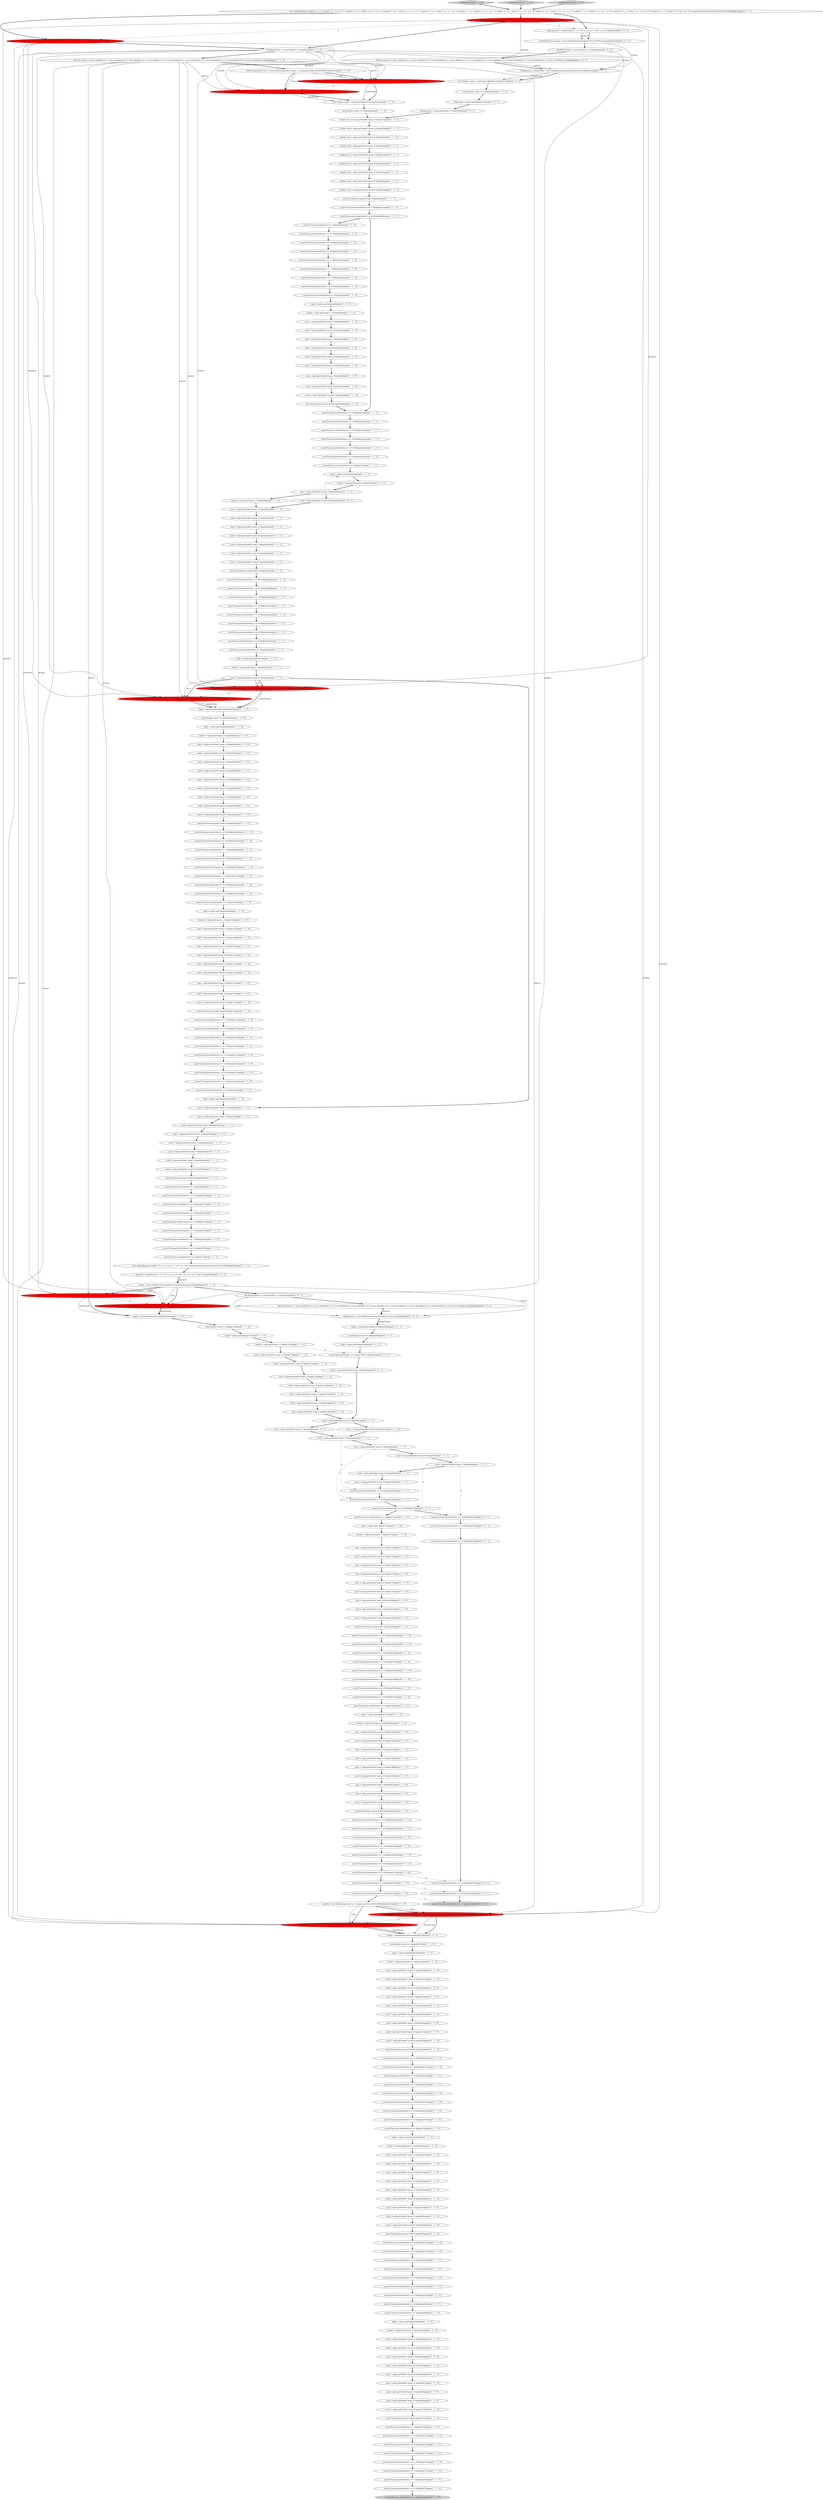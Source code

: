 digraph {
176 [style = filled, label = "assertTrue(maxi.doubleValue() == 14.0D)@@@31@@@['1', '1', '1']", fillcolor = white, shape = ellipse image = "AAA0AAABBB1BBB"];
299 [style = filled, label = "assertTrue(avgi.doubleValue() == 14.0D)@@@107@@@['0', '0', '1']", fillcolor = white, shape = ellipse image = "AAA0AAABBB3BBB"];
2 [style = filled, label = "new UpdateRequest().add(id,\"0\",\"a_s\",\"hello0\",\"a_i\",\"0\",\"a_f\",\"1\").add(id,\"2\",\"a_s\",\"hello0\",\"a_i\",\"2\",\"a_f\",\"2\").add(id,\"3\",\"a_s\",\"hello3\",\"a_i\",\"3\",\"a_f\",\"3\").add(id,\"4\",\"a_s\",\"hello4\",\"a_i\",\"4\",\"a_f\",\"4\").add(id,\"1\",\"a_s\",\"hello0\",\"a_i\",\"1\",\"a_f\",\"5\").add(id,\"5\",\"a_s\",\"hello3\",\"a_i\",\"10\",\"a_f\",\"6\").add(id,\"6\",\"a_s\",\"hello4\",\"a_i\",\"11\",\"a_f\",\"7\").add(id,\"7\",\"a_s\",\"hello3\",\"a_i\",\"12\",\"a_f\",\"8\").add(id,\"8\",\"a_s\",\"hello3\",\"a_i\",\"13\",\"a_f\",\"9\").add(id,\"9\",\"a_s\",\"hello0\",\"a_i\",\"14\",\"a_f\",\"10\").commit(cluster.getSolrClient(),COLLECTION)@@@3@@@['1', '1', '1']", fillcolor = white, shape = ellipse image = "AAA0AAABBB1BBB"];
78 [style = filled, label = "assertTrue(sumi.longValue() == 15)@@@272@@@['1', '1', '0']", fillcolor = white, shape = ellipse image = "AAA0AAABBB1BBB"];
282 [style = filled, label = "CloudSolrStream stream = new CloudSolrStream(zkHost,COLLECTION,paramsA)@@@5@@@['0', '0', '1']", fillcolor = white, shape = ellipse image = "AAA0AAABBB3BBB"];
95 [style = filled, label = "sumf = tuple.getDouble(\"sum(a_f)\")@@@175@@@['1', '1', '0']", fillcolor = white, shape = ellipse image = "AAA0AAABBB1BBB"];
192 [style = filled, label = "minf = tuple.getDouble(\"min(a_f)\")@@@62@@@['1', '1', '1']", fillcolor = white, shape = ellipse image = "AAA0AAABBB1BBB"];
108 [style = filled, label = "assertTrue(mini.doubleValue() == 4.0D)@@@31@@@['1', '1', '0']", fillcolor = white, shape = ellipse image = "AAA0AAABBB1BBB"];
76 [style = filled, label = "assertTrue(count.doubleValue() == 4)@@@238@@@['1', '1', '0']", fillcolor = white, shape = ellipse image = "AAA0AAABBB1BBB"];
138 [style = filled, label = "minf = tuple.getDouble(\"min(a_f)\")@@@110@@@['1', '1', '0']", fillcolor = white, shape = ellipse image = "AAA0AAABBB1BBB"];
291 [style = filled, label = "Tuple tuple = tuples.get(0)@@@15@@@['0', '0', '1']", fillcolor = white, shape = ellipse image = "AAA0AAABBB3BBB"];
190 [style = filled, label = "assertTrue(avgi.doubleValue() == 4.25D)@@@211@@@['1', '1', '0']", fillcolor = white, shape = ellipse image = "AAA0AAABBB1BBB"];
43 [style = filled, label = "avgf = tuple.getDouble(\"avg(a_f)\")@@@114@@@['1', '1', '0']", fillcolor = white, shape = ellipse image = "AAA0AAABBB1BBB"];
194 [style = filled, label = "Double avgi = tuple.getDouble(\"avg(a_i)\")@@@23@@@['1', '1', '1']", fillcolor = white, shape = ellipse image = "AAA0AAABBB1BBB"];
295 [style = filled, label = "mini = tuple.getDouble(\"min(a_i)\")@@@94@@@['0', '0', '1']", fillcolor = white, shape = ellipse image = "AAA0AAABBB3BBB"];
113 [style = filled, label = "maxi = tuple.getDouble(\"max(a_i)\")@@@157@@@['1', '1', '0']", fillcolor = white, shape = ellipse image = "AAA0AAABBB1BBB"];
264 [style = filled, label = "assertTrue(avgf.doubleValue() == 6.5D)@@@55@@@['1', '1', '1']", fillcolor = white, shape = ellipse image = "AAA0AAABBB1BBB"];
292 [style = filled, label = "String bucket = tuple.getString(\"a_s\")@@@16@@@['0', '0', '1']", fillcolor = white, shape = ellipse image = "AAA0AAABBB3BBB"];
146 [style = filled, label = "assertTrue(avgi.doubleValue() == 4.25D)@@@123@@@['1', '1', '0']", fillcolor = white, shape = ellipse image = "AAA0AAABBB1BBB"];
148 [style = filled, label = "minf = tuple.getDouble(\"min(a_f)\")@@@156@@@['1', '1', '0']", fillcolor = white, shape = ellipse image = "AAA0AAABBB1BBB"];
276 [style = filled, label = "testFacetStream['0', '1', '0']", fillcolor = lightgray, shape = diamond image = "AAA0AAABBB2BBB"];
153 [style = filled, label = "assertTrue(bucket.equals(\"hello3\"))@@@250@@@['1', '1', '0']", fillcolor = white, shape = ellipse image = "AAA0AAABBB1BBB"];
228 [style = filled, label = "assertTrue(avgi.doubleValue() == 9.5D)@@@257@@@['1', '1', '0']", fillcolor = white, shape = ellipse image = "AAA0AAABBB1BBB"];
195 [style = filled, label = "minf = tuple.getDouble(\"min(a_f)\")@@@95@@@['1', '1', '1']", fillcolor = white, shape = ellipse image = "AAA0AAABBB1BBB"];
303 [style = filled, label = "sumf = tuple.getDouble(\"sum(a_f)\")@@@39@@@['0', '0', '1']", fillcolor = white, shape = ellipse image = "AAA0AAABBB3BBB"];
274 [style = filled, label = "facetStream = new FacetStream(zkHost,COLLECTION,sParamsA,buckets,metrics,sorts,100)@@@215@@@['0', '1', '0']", fillcolor = red, shape = ellipse image = "AAA1AAABBB2BBB"];
240 [style = filled, label = "minf = tuple.getDouble(\"min(a_f)\")@@@223@@@['1', '1', '0']", fillcolor = white, shape = ellipse image = "AAA0AAABBB1BBB"];
301 [style = filled, label = "assertTrue(minf.doubleValue() == 10.0D)@@@104@@@['0', '0', '1']", fillcolor = white, shape = ellipse image = "AAA0AAABBB3BBB"];
217 [style = filled, label = "assertTrue(sumf.doubleValue() == 18.0D)@@@231@@@['1', '1', '0']", fillcolor = white, shape = ellipse image = "AAA0AAABBB1BBB"];
169 [style = filled, label = "assertTrue(maxi.doubleValue() == 13.0D)@@@52@@@['1', '1', '1']", fillcolor = white, shape = ellipse image = "AAA0AAABBB1BBB"];
220 [style = filled, label = "List<Tuple> tuples = getTuples(facetStream)@@@15@@@['1', '1', '0']", fillcolor = white, shape = ellipse image = "AAA0AAABBB1BBB"];
168 [style = filled, label = "avgf = tuple.getDouble(\"avg(a_f)\")@@@269@@@['1', '1', '0']", fillcolor = white, shape = ellipse image = "AAA0AAABBB1BBB"];
152 [style = filled, label = "assertTrue(maxi.doubleValue() == 14.0D)@@@209@@@['1', '1', '0']", fillcolor = white, shape = ellipse image = "AAA0AAABBB1BBB"];
40 [style = filled, label = "Double count = tuple.getDouble(\"count(*)\")@@@25@@@['1', '1', '1']", fillcolor = white, shape = ellipse image = "AAA0AAABBB1BBB"];
10 [style = filled, label = "assertTrue(maxi.doubleValue() == 11.0D)@@@73@@@['1', '1', '1']", fillcolor = white, shape = ellipse image = "AAA0AAABBB1BBB"];
45 [style = filled, label = "assertTrue(sumi.doubleValue() == 17.0D)@@@205@@@['1', '1', '0']", fillcolor = white, shape = ellipse image = "AAA0AAABBB1BBB"];
151 [style = filled, label = "bucket = tuple.getString(\"a_s\")@@@58@@@['1', '1', '1']", fillcolor = white, shape = ellipse image = "AAA0AAABBB1BBB"];
219 [style = filled, label = "assertTrue(avgi.doubleValue() == 9.5D)@@@54@@@['1', '1', '1']", fillcolor = white, shape = ellipse image = "AAA0AAABBB1BBB"];
257 [style = filled, label = "assertTrue(avgf.doubleValue() == 5.5D)@@@279@@@['1', '1', '0']", fillcolor = white, shape = ellipse image = "AAA0AAABBB1BBB"];
141 [style = filled, label = "Double avgf = tuple.getDouble(\"avg(a_f)\")@@@24@@@['1', '1', '1']", fillcolor = white, shape = ellipse image = "AAA0AAABBB1BBB"];
98 [style = filled, label = "assertTrue(avgi.doubleValue() == 7.5D)@@@278@@@['1', '1', '0']", fillcolor = white, shape = ellipse image = "AAA0AAABBB1BBB"];
139 [style = filled, label = "minf = tuple.getDouble(\"min(a_f)\")@@@177@@@['1', '1', '0']", fillcolor = white, shape = ellipse image = "AAA0AAABBB1BBB"];
63 [style = filled, label = "assertTrue(maxi.doubleValue() == 11.0D)@@@33@@@['1', '1', '0']", fillcolor = white, shape = ellipse image = "AAA0AAABBB1BBB"];
166 [style = filled, label = "avgi = tuple.getDouble(\"avg(a_i)\")@@@180@@@['1', '1', '0']", fillcolor = white, shape = ellipse image = "AAA0AAABBB1BBB"];
116 [style = filled, label = "assertTrue(count.doubleValue() == 4)@@@259@@@['1', '1', '0']", fillcolor = white, shape = ellipse image = "AAA0AAABBB1BBB"];
214 [style = filled, label = "assertTrue(mini.doubleValue() == 4.0D)@@@71@@@['1', '1', '1']", fillcolor = white, shape = ellipse image = "AAA0AAABBB1BBB"];
300 [style = filled, label = "List<Tuple> tuples = getTuples(rollupStream)@@@13@@@['0', '0', '1']", fillcolor = white, shape = ellipse image = "AAA0AAABBB3BBB"];
89 [style = filled, label = "maxi = tuple.getDouble(\"max(a_i)\")@@@111@@@['1', '1', '0']", fillcolor = white, shape = ellipse image = "AAA0AAABBB1BBB"];
178 [style = filled, label = "avgf = tuple.getDouble(\"avg(a_f)\")@@@202@@@['1', '1', '0']", fillcolor = white, shape = ellipse image = "AAA0AAABBB1BBB"];
201 [style = filled, label = "assertTrue(avgi.doubleValue() == 4.25D)@@@236@@@['1', '1', '0']", fillcolor = white, shape = ellipse image = "AAA0AAABBB1BBB"];
122 [style = filled, label = "avgf = tuple.getDouble(\"avg(a_f)\")@@@45@@@['1', '1', '1']", fillcolor = white, shape = ellipse image = "AAA0AAABBB1BBB"];
280 [style = filled, label = "RollupStream rollupStream = new RollupStream(stream,buckets,metrics)@@@12@@@['0', '0', '1']", fillcolor = white, shape = ellipse image = "AAA0AAABBB3BBB"];
290 [style = filled, label = "assertTrue(maxf.doubleValue() == 10.0D)@@@106@@@['0', '0', '1']", fillcolor = white, shape = ellipse image = "AAA0AAABBB3BBB"];
212 [style = filled, label = "maxf = tuple.getDouble(\"max(a_f)\")@@@225@@@['1', '1', '0']", fillcolor = white, shape = ellipse image = "AAA0AAABBB1BBB"];
211 [style = filled, label = "assertTrue(avgf.doubleValue() == 6.5D)@@@191@@@['1', '1', '0']", fillcolor = white, shape = ellipse image = "AAA0AAABBB1BBB"];
247 [style = filled, label = "assertTrue(minf.doubleValue() == 1.0D)@@@30@@@['1', '1', '1']", fillcolor = white, shape = ellipse image = "AAA0AAABBB1BBB"];
269 [style = filled, label = "sumf = tuple.getDouble(\"sum(a_f)\")@@@41@@@['1', '1', '0']", fillcolor = white, shape = ellipse image = "AAA0AAABBB1BBB"];
97 [style = filled, label = "mini = tuple.getDouble(\"min(a_i)\")@@@88@@@['1', '1', '0']", fillcolor = white, shape = ellipse image = "AAA0AAABBB1BBB"];
32 [style = filled, label = "assertTrue(maxi.doubleValue() == 14.0D)@@@121@@@['1', '1', '0']", fillcolor = white, shape = ellipse image = "AAA0AAABBB1BBB"];
70 [style = filled, label = "paramsA = mapParams(\"q\",\"*:*\",\"fl\",\"a_s,a_i,a_f\",\"sort\",\"a_s asc\",\"qt\",\"/export\")@@@79@@@['1', '1', '1']", fillcolor = white, shape = ellipse image = "AAA0AAABBB1BBB"];
196 [style = filled, label = "assertTrue(sumi.doubleValue() == 38.0D)@@@96@@@['1', '1', '0']", fillcolor = white, shape = ellipse image = "AAA0AAABBB1BBB"];
218 [style = filled, label = "assertTrue(sumi.doubleValue() == 17.0D)@@@27@@@['1', '1', '1']", fillcolor = white, shape = ellipse image = "AAA0AAABBB1BBB"];
106 [style = filled, label = "sumf = tuple.getDouble(\"sum(a_f)\")@@@108@@@['1', '1', '0']", fillcolor = white, shape = ellipse image = "AAA0AAABBB1BBB"];
242 [style = filled, label = "bucket = tuple.getString(\"a_s\")@@@60@@@['1', '1', '0']", fillcolor = white, shape = ellipse image = "AAA0AAABBB1BBB"];
294 [style = filled, label = "tuples = getTuples(rollupStream)@@@88@@@['0', '0', '1']", fillcolor = white, shape = ellipse image = "AAA0AAABBB3BBB"];
59 [style = filled, label = "count = tuple.getDouble(\"count(*)\")@@@161@@@['1', '1', '0']", fillcolor = white, shape = ellipse image = "AAA0AAABBB1BBB"];
58 [style = filled, label = "Double maxf = tuple.getDouble(\"max(a_f)\")@@@22@@@['1', '1', '1']", fillcolor = white, shape = ellipse image = "AAA0AAABBB1BBB"];
227 [style = filled, label = "assertTrue(sumf.doubleValue() == 11.0D)@@@70@@@['1', '1', '1']", fillcolor = white, shape = ellipse image = "AAA0AAABBB1BBB"];
126 [style = filled, label = "assertTrue(maxf.doubleValue() == 9.0D)@@@189@@@['1', '1', '0']", fillcolor = white, shape = ellipse image = "AAA0AAABBB1BBB"];
133 [style = filled, label = "assertTrue(bucket.equals(\"hello0\"))@@@229@@@['1', '1', '0']", fillcolor = white, shape = ellipse image = "AAA0AAABBB1BBB"];
237 [style = filled, label = "sumi = tuple.getDouble(\"sum(a_i)\")@@@59@@@['1', '1', '1']", fillcolor = white, shape = ellipse image = "AAA0AAABBB1BBB"];
206 [style = filled, label = "maxi = tuple.getDouble(\"max(a_i)\")@@@42@@@['1', '1', '1']", fillcolor = white, shape = ellipse image = "AAA0AAABBB1BBB"];
28 [style = filled, label = "avgf = tuple.getDouble(\"avg(a_f)\")@@@66@@@['1', '1', '1']", fillcolor = white, shape = ellipse image = "AAA0AAABBB1BBB"];
29 [style = filled, label = "Double mini = tuple.getDouble(\"min(a_i)\")@@@19@@@['1', '1', '1']", fillcolor = white, shape = ellipse image = "AAA0AAABBB1BBB"];
81 [style = filled, label = "stream = new CloudSolrStream(zkHost,COLLECTION,paramsA)@@@80@@@['1', '1', '1']", fillcolor = white, shape = ellipse image = "AAA0AAABBB1BBB"];
249 [style = filled, label = "minf = tuple.getDouble(\"min(a_f)\")@@@89@@@['1', '1', '0']", fillcolor = white, shape = ellipse image = "AAA0AAABBB1BBB"];
270 [style = filled, label = "assertTrue(minf.doubleValue() == 3.0D)@@@99@@@['1', '1', '0']", fillcolor = white, shape = ellipse image = "AAA0AAABBB1BBB"];
51 [style = filled, label = "maxi = tuple.getDouble(\"max(a_i)\")@@@199@@@['1', '1', '0']", fillcolor = white, shape = ellipse image = "AAA0AAABBB1BBB"];
297 [style = filled, label = "Bucket(( buckets = {new Bucket(\"a_s\")}@@@6@@@['0', '0', '1']", fillcolor = white, shape = ellipse image = "AAA0AAABBB3BBB"];
47 [style = filled, label = "bucket = tuple.getString(\"a_s\")@@@194@@@['1', '1', '0']", fillcolor = white, shape = ellipse image = "AAA0AAABBB1BBB"];
115 [style = filled, label = "assertTrue(minf.doubleValue() == 3.0D)@@@254@@@['1', '1', '0']", fillcolor = white, shape = ellipse image = "AAA0AAABBB1BBB"];
187 [style = filled, label = "bucket = tuple.getString(\"a_s\")@@@85@@@['1', '1', '0']", fillcolor = white, shape = ellipse image = "AAA0AAABBB1BBB"];
6 [style = filled, label = "maxf = tuple.getDouble(\"max(a_f)\")@@@267@@@['1', '1', '0']", fillcolor = white, shape = ellipse image = "AAA0AAABBB1BBB"];
175 [style = filled, label = "assertTrue(maxf.doubleValue() == 10.0D)@@@32@@@['1', '1', '1']", fillcolor = white, shape = ellipse image = "AAA0AAABBB1BBB"];
107 [style = filled, label = "Double sumi = tuple.getDouble(\"sum(a_i)\")@@@17@@@['1', '1', '1']", fillcolor = white, shape = ellipse image = "AAA0AAABBB1BBB"];
161 [style = filled, label = "count = tuple.getDouble(\"count(*)\")@@@46@@@['1', '1', '1']", fillcolor = white, shape = ellipse image = "AAA0AAABBB1BBB"];
244 [style = filled, label = "sumi = tuple.getDouble(\"sum(a_i)\")@@@241@@@['1', '1', '0']", fillcolor = white, shape = ellipse image = "AAA0AAABBB1BBB"];
109 [style = filled, label = "assertTrue(maxf.doubleValue() == 9.0D)@@@101@@@['1', '1', '0']", fillcolor = white, shape = ellipse image = "AAA0AAABBB1BBB"];
241 [style = filled, label = "mini = tuple.getDouble(\"min(a_i)\")@@@42@@@['1', '1', '0']", fillcolor = white, shape = ellipse image = "AAA0AAABBB1BBB"];
0 [style = filled, label = "assertTrue(avgi.doubleValue() == 9.5D)@@@102@@@['1', '1', '0']", fillcolor = white, shape = ellipse image = "AAA0AAABBB1BBB"];
65 [style = filled, label = "assertTrue(maxf.doubleValue() == 10.0D)@@@235@@@['1', '1', '0']", fillcolor = white, shape = ellipse image = "AAA0AAABBB1BBB"];
77 [style = filled, label = "assertTrue(count.doubleValue() == 2)@@@37@@@['1', '1', '0']", fillcolor = white, shape = ellipse image = "AAA0AAABBB1BBB"];
114 [style = filled, label = "assertTrue(sumi.doubleValue() == 14.0D)@@@101@@@['1', '1', '1']", fillcolor = white, shape = ellipse image = "AAA0AAABBB1BBB"];
263 [style = filled, label = "maxi = tuple.getDouble(\"max(a_i)\")@@@178@@@['1', '1', '0']", fillcolor = white, shape = ellipse image = "AAA0AAABBB1BBB"];
42 [style = filled, label = "avgi = tuple.getDouble(\"avg(a_i)\")@@@268@@@['1', '1', '0']", fillcolor = white, shape = ellipse image = "AAA0AAABBB1BBB"];
236 [style = filled, label = "count = tuple.getDouble(\"count(*)\")@@@228@@@['1', '1', '0']", fillcolor = white, shape = ellipse image = "AAA0AAABBB1BBB"];
243 [style = filled, label = "bucket = tuple.getString(\"a_s\")@@@152@@@['1', '1', '0']", fillcolor = white, shape = ellipse image = "AAA0AAABBB1BBB"];
251 [style = filled, label = "testFacetStream['1', '0', '0']", fillcolor = lightgray, shape = diamond image = "AAA0AAABBB1BBB"];
99 [style = filled, label = "bucket = tuple.getString(\"a_s\")@@@39@@@['1', '1', '0']", fillcolor = white, shape = ellipse image = "AAA0AAABBB1BBB"];
181 [style = filled, label = "assertTrue(avgf.doubleValue() == 4.5D)@@@124@@@['1', '1', '0']", fillcolor = white, shape = ellipse image = "AAA0AAABBB1BBB"];
35 [style = filled, label = "sumf = tuple.getDouble(\"sum(a_f)\")@@@93@@@['1', '1', '1']", fillcolor = white, shape = ellipse image = "AAA0AAABBB1BBB"];
216 [style = filled, label = "sumf = tuple.getDouble(\"sum(a_f)\")@@@196@@@['1', '1', '0']", fillcolor = white, shape = ellipse image = "AAA0AAABBB1BBB"];
222 [style = filled, label = "facetStream = new FacetStream(zkHost,COLLECTION,paramsA,buckets,metrics,sorts,100)@@@81@@@['1', '0', '0']", fillcolor = red, shape = ellipse image = "AAA1AAABBB1BBB"];
88 [style = filled, label = "sumf = tuple.getDouble(\"sum(a_f)\")@@@60@@@['1', '1', '1']", fillcolor = white, shape = ellipse image = "AAA0AAABBB1BBB"];
105 [style = filled, label = "assertTrue(avgf.doubleValue() == 4.5D)@@@34@@@['1', '1', '1']", fillcolor = white, shape = ellipse image = "AAA0AAABBB1BBB"];
162 [style = filled, label = "sorts(0( = new FieldComparator(\"a_s\",ComparatorOrder.ASCENDING)@@@214@@@['1', '1', '0']", fillcolor = white, shape = ellipse image = "AAA0AAABBB1BBB"];
253 [style = filled, label = "assertTrue(sumf.doubleValue() == 26.0D)@@@97@@@['1', '1', '0']", fillcolor = white, shape = ellipse image = "AAA0AAABBB1BBB"];
275 [style = filled, label = "facetStream = new FacetStream(zkHost,COLLECTION,sParamsA,buckets,metrics,sorts,100)@@@81@@@['0', '1', '0']", fillcolor = red, shape = ellipse image = "AAA1AAABBB2BBB"];
112 [style = filled, label = "sumi = tuple.getDouble(\"sum(a_i)\")@@@174@@@['1', '1', '0']", fillcolor = white, shape = ellipse image = "AAA0AAABBB1BBB"];
56 [style = filled, label = "assertTrue(maxf.doubleValue() == 7.0D)@@@277@@@['1', '1', '0']", fillcolor = white, shape = ellipse image = "AAA0AAABBB1BBB"];
103 [style = filled, label = "assertTrue(maxf.doubleValue() == 7.0D)@@@34@@@['1', '1', '0']", fillcolor = white, shape = ellipse image = "AAA0AAABBB1BBB"];
121 [style = filled, label = "Double minf = tuple.getDouble(\"min(a_f)\")@@@20@@@['1', '1', '1']", fillcolor = white, shape = ellipse image = "AAA0AAABBB1BBB"];
223 [style = filled, label = "FieldComparator(( sorts = {new FieldComparator(\"sum(a_i)\",ComparatorOrder.ASCENDING)}@@@11@@@['1', '1', '0']", fillcolor = white, shape = ellipse image = "AAA0AAABBB1BBB"];
66 [style = filled, label = "assertTrue(bucket.equals(\"hello0\"))@@@204@@@['1', '1', '0']", fillcolor = white, shape = ellipse image = "AAA0AAABBB1BBB"];
278 [style = filled, label = "FacetStream facetStream = new FacetStream(zkHost,COLLECTION,sParamsA,buckets,metrics,sorts,100)@@@14@@@['0', '1', '0']", fillcolor = red, shape = ellipse image = "AAA1AAABBB2BBB"];
18 [style = filled, label = "sumf = tuple.getDouble(\"sum(a_f)\")@@@154@@@['1', '1', '0']", fillcolor = white, shape = ellipse image = "AAA0AAABBB1BBB"];
129 [style = filled, label = "tuple = tuples.get(1)@@@172@@@['1', '1', '0']", fillcolor = white, shape = ellipse image = "AAA0AAABBB1BBB"];
281 [style = filled, label = "sumi = tuple.getDouble(\"sum(a_i)\")@@@92@@@['0', '0', '1']", fillcolor = white, shape = ellipse image = "AAA0AAABBB3BBB"];
298 [style = filled, label = "assert(tuples.size() == 3)@@@14@@@['0', '0', '1']", fillcolor = white, shape = ellipse image = "AAA0AAABBB3BBB"];
132 [style = filled, label = "assertTrue(maxi.doubleValue() == 11.0D)@@@276@@@['1', '1', '0']", fillcolor = white, shape = ellipse image = "AAA0AAABBB1BBB"];
140 [style = filled, label = "assertTrue(mini.doubleValue() == 0.0D)@@@119@@@['1', '1', '0']", fillcolor = white, shape = ellipse image = "AAA0AAABBB1BBB"];
144 [style = filled, label = "mini = tuple.getDouble(\"min(a_i)\")@@@222@@@['1', '1', '0']", fillcolor = white, shape = ellipse image = "AAA0AAABBB1BBB"];
13 [style = filled, label = "bucket = tuple.getString(\"a_s\")@@@219@@@['1', '1', '0']", fillcolor = white, shape = ellipse image = "AAA0AAABBB1BBB"];
74 [style = filled, label = "bucket = tuple.getString(\"a_s\")@@@106@@@['1', '1', '0']", fillcolor = white, shape = ellipse image = "AAA0AAABBB1BBB"];
101 [style = filled, label = "assertTrue(minf.doubleValue() == 1.0D)@@@120@@@['1', '1', '0']", fillcolor = white, shape = ellipse image = "AAA0AAABBB1BBB"];
127 [style = filled, label = "count = tuple.getDouble(\"count(*)\")@@@270@@@['1', '1', '0']", fillcolor = white, shape = ellipse image = "AAA0AAABBB1BBB"];
252 [style = filled, label = "assertTrue(maxf.doubleValue() == 9.0D)@@@256@@@['1', '1', '0']", fillcolor = white, shape = ellipse image = "AAA0AAABBB1BBB"];
258 [style = filled, label = "assertTrue(count.doubleValue() == 4)@@@125@@@['1', '1', '0']", fillcolor = white, shape = ellipse image = "AAA0AAABBB1BBB"];
68 [style = filled, label = "tuple = tuples.get(2)@@@126@@@['1', '1', '0']", fillcolor = white, shape = ellipse image = "AAA0AAABBB1BBB"];
80 [style = filled, label = "assertTrue(minf.doubleValue() == 1.0D)@@@233@@@['1', '1', '0']", fillcolor = white, shape = ellipse image = "AAA0AAABBB1BBB"];
100 [style = filled, label = "Double maxi = tuple.getDouble(\"max(a_i)\")@@@21@@@['1', '1', '1']", fillcolor = white, shape = ellipse image = "AAA0AAABBB1BBB"];
90 [style = filled, label = "tuple = tuples.get(1)@@@38@@@['1', '1', '0']", fillcolor = white, shape = ellipse image = "AAA0AAABBB1BBB"];
167 [style = filled, label = "sumi = tuple.getDouble(\"sum(a_i)\")@@@262@@@['1', '1', '0']", fillcolor = white, shape = ellipse image = "AAA0AAABBB1BBB"];
57 [style = filled, label = "bucket = tuple.getString(\"a_s\")@@@173@@@['1', '1', '0']", fillcolor = white, shape = ellipse image = "AAA0AAABBB1BBB"];
94 [style = filled, label = "assertTrue(maxf.doubleValue() == 10.0D)@@@122@@@['1', '1', '0']", fillcolor = white, shape = ellipse image = "AAA0AAABBB1BBB"];
160 [style = filled, label = "assertTrue(mini.doubleValue() == 14.0D)@@@103@@@['1', '1', '1']", fillcolor = white, shape = ellipse image = "AAA0AAABBB1BBB"];
92 [style = filled, label = "maxf = tuple.getDouble(\"max(a_f)\")@@@112@@@['1', '1', '0']", fillcolor = white, shape = ellipse image = "AAA0AAABBB1BBB"];
179 [style = filled, label = "bucket = tuple.getString(\"a_s\")@@@240@@@['1', '1', '0']", fillcolor = white, shape = ellipse image = "AAA0AAABBB1BBB"];
248 [style = filled, label = "assertTrue(sumf.doubleValue() == 26.0D)@@@252@@@['1', '1', '0']", fillcolor = white, shape = ellipse image = "AAA0AAABBB1BBB"];
283 [style = filled, label = "rollupStream = new RollupStream(stream,buckets1,metrics1)@@@87@@@['0', '0', '1']", fillcolor = white, shape = ellipse image = "AAA0AAABBB3BBB"];
145 [style = filled, label = "avgf = tuple.getDouble(\"avg(a_f)\")@@@47@@@['1', '1', '0']", fillcolor = white, shape = ellipse image = "AAA0AAABBB1BBB"];
26 [style = filled, label = "maxf = tuple.getDouble(\"max(a_f)\")@@@91@@@['1', '1', '0']", fillcolor = white, shape = ellipse image = "AAA0AAABBB1BBB"];
124 [style = filled, label = "avgf = tuple.getDouble(\"avg(a_f)\")@@@181@@@['1', '1', '0']", fillcolor = white, shape = ellipse image = "AAA0AAABBB1BBB"];
177 [style = filled, label = "assertTrue(avgf.doubleValue() == 6.5D)@@@258@@@['1', '1', '0']", fillcolor = white, shape = ellipse image = "AAA0AAABBB1BBB"];
286 [style = filled, label = "testRollupStream['0', '0', '1']", fillcolor = lightgray, shape = diamond image = "AAA0AAABBB3BBB"];
1 [style = filled, label = "assertTrue(count.doubleValue() == 4)@@@213@@@['1', '1', '0']", fillcolor = white, shape = ellipse image = "AAA0AAABBB1BBB"];
156 [style = filled, label = "assertTrue(sumf.doubleValue() == 11.0D)@@@273@@@['1', '1', '0']", fillcolor = white, shape = ellipse image = "AAA0AAABBB1BBB"];
267 [style = filled, label = "maxf = tuple.getDouble(\"max(a_f)\")@@@43@@@['1', '1', '1']", fillcolor = white, shape = ellipse image = "AAA0AAABBB1BBB"];
225 [style = filled, label = "assertTrue(bucket.equals(\"hello3\"))@@@47@@@['1', '1', '1']", fillcolor = white, shape = ellipse image = "AAA0AAABBB1BBB"];
48 [style = filled, label = "sumf = tuple.getDouble(\"sum(a_f)\")@@@221@@@['1', '1', '0']", fillcolor = white, shape = ellipse image = "AAA0AAABBB1BBB"];
284 [style = filled, label = "Metric(( metrics = {new SumMetric(\"a_i\"),new SumMetric(\"a_f\"),new MinMetric(\"a_i\"),new MinMetric(\"a_f\"),new MaxMetric(\"a_i\"),new MaxMetric(\"a_f\"),new MeanMetric(\"a_i\"),new MeanMetric(\"a_f\"),new CountMetric()}@@@9@@@['0', '0', '1']", fillcolor = white, shape = ellipse image = "AAA0AAABBB3BBB"];
38 [style = filled, label = "assertTrue(minf.doubleValue() == 4.0D)@@@32@@@['1', '1', '0']", fillcolor = white, shape = ellipse image = "AAA0AAABBB1BBB"];
22 [style = filled, label = "assertTrue(count.doubleValue() == 4)@@@35@@@['1', '1', '1']", fillcolor = white, shape = ellipse image = "AAA0AAABBB1BBB"];
170 [style = filled, label = "FacetStream facetStream = new FacetStream(zkHost,COLLECTION,paramsA,buckets,metrics,sorts,100)@@@14@@@['1', '0', '0']", fillcolor = red, shape = ellipse image = "AAA1AAABBB1BBB"];
163 [style = filled, label = "avgi = tuple.getDouble(\"avg(a_i)\")@@@159@@@['1', '1', '0']", fillcolor = white, shape = ellipse image = "AAA0AAABBB1BBB"];
277 [style = filled, label = "facetStream = new FacetStream(zkHost,COLLECTION,sParamsA,buckets,metrics,sorts,100)@@@148@@@['0', '1', '0']", fillcolor = red, shape = ellipse image = "AAA1AAABBB2BBB"];
117 [style = filled, label = "sumi = tuple.getDouble(\"sum(a_i)\")@@@195@@@['1', '1', '0']", fillcolor = white, shape = ellipse image = "AAA0AAABBB1BBB"];
261 [style = filled, label = "tuple = tuples.get(1)@@@36@@@['1', '1', '1']", fillcolor = white, shape = ellipse image = "AAA0AAABBB1BBB"];
149 [style = filled, label = "tuple = tuples.get(1)@@@105@@@['1', '1', '0']", fillcolor = white, shape = ellipse image = "AAA0AAABBB1BBB"];
25 [style = filled, label = "maxi = tuple.getDouble(\"max(a_i)\")@@@63@@@['1', '1', '1']", fillcolor = white, shape = ellipse image = "AAA0AAABBB1BBB"];
157 [style = filled, label = "assertTrue(sumi.doubleValue() == 17.0D)@@@230@@@['1', '1', '0']", fillcolor = white, shape = ellipse image = "AAA0AAABBB1BBB"];
203 [style = filled, label = "mini = tuple.getDouble(\"min(a_i)\")@@@243@@@['1', '1', '0']", fillcolor = white, shape = ellipse image = "AAA0AAABBB1BBB"];
83 [style = filled, label = "mini = tuple.getDouble(\"min(a_i)\")@@@40@@@['1', '1', '1']", fillcolor = white, shape = ellipse image = "AAA0AAABBB1BBB"];
259 [style = filled, label = "assertTrue(maxi.doubleValue() == 13.0D)@@@255@@@['1', '1', '0']", fillcolor = white, shape = ellipse image = "AAA0AAABBB1BBB"];
36 [style = filled, label = "tuples = getTuples(facetStream)@@@149@@@['1', '1', '0']", fillcolor = white, shape = ellipse image = "AAA0AAABBB1BBB"];
14 [style = filled, label = "assertTrue(mini.doubleValue() == 0.0D)@@@232@@@['1', '1', '0']", fillcolor = white, shape = ellipse image = "AAA0AAABBB1BBB"];
60 [style = filled, label = "assertTrue(bucket.equals(\"hello4\"))@@@271@@@['1', '1', '0']", fillcolor = white, shape = ellipse image = "AAA0AAABBB1BBB"];
288 [style = filled, label = "Metric(( metrics1 = {new SumMetric(\"a_i\"),new SumMetric(\"a_f\"),new MinMetric(\"a_i\"),new MinMetric(\"a_f\"),new MaxMetric(\"a_i\"),new MaxMetric(\"a_f\"),new MeanMetric(\"a_i\"),new MeanMetric(\"a_f\"),new CountMetric()}@@@84@@@['0', '0', '1']", fillcolor = white, shape = ellipse image = "AAA0AAABBB3BBB"];
30 [style = filled, label = "assert(tuples.size() == 3)@@@217@@@['1', '1', '0']", fillcolor = white, shape = ellipse image = "AAA0AAABBB1BBB"];
279 [style = filled, label = "assertTrue(count.doubleValue() == 1)@@@109@@@['0', '0', '1']", fillcolor = lightgray, shape = ellipse image = "AAA0AAABBB3BBB"];
285 [style = filled, label = "assertTrue(avgf.doubleValue() == 10.0D)@@@108@@@['0', '0', '1']", fillcolor = white, shape = ellipse image = "AAA0AAABBB3BBB"];
254 [style = filled, label = "tuple = tuples.get(1)@@@239@@@['1', '1', '0']", fillcolor = white, shape = ellipse image = "AAA0AAABBB1BBB"];
75 [style = filled, label = "assertTrue(count.doubleValue() == 2)@@@280@@@['1', '1', '0']", fillcolor = lightgray, shape = ellipse image = "AAA0AAABBB1BBB"];
137 [style = filled, label = "assertTrue(mini.doubleValue() == 0.0D)@@@29@@@['1', '1', '1']", fillcolor = white, shape = ellipse image = "AAA0AAABBB1BBB"];
180 [style = filled, label = "bucket = tuple.getString(\"a_s\")@@@37@@@['1', '1', '1']", fillcolor = white, shape = ellipse image = "AAA0AAABBB1BBB"];
199 [style = filled, label = "maxf = tuple.getDouble(\"max(a_f)\")@@@64@@@['1', '1', '1']", fillcolor = white, shape = ellipse image = "AAA0AAABBB1BBB"];
302 [style = filled, label = "assert(tuple.getString(\"a_s\").equals(\"NULL\"))@@@91@@@['0', '0', '1']", fillcolor = white, shape = ellipse image = "AAA0AAABBB3BBB"];
128 [style = filled, label = "assert(tuples.size() == 3)@@@83@@@['1', '1', '0']", fillcolor = white, shape = ellipse image = "AAA0AAABBB1BBB"];
135 [style = filled, label = "assertTrue(mini.doubleValue() == 3.0D)@@@253@@@['1', '1', '0']", fillcolor = white, shape = ellipse image = "AAA0AAABBB1BBB"];
173 [style = filled, label = "tuple = tuples.get(2)@@@193@@@['1', '1', '0']", fillcolor = white, shape = ellipse image = "AAA0AAABBB1BBB"];
265 [style = filled, label = "Metric(( metrics = {new SumMetric(\"a_i\"),new SumMetric(\"a_f\"),new MinMetric(\"a_i\"),new MinMetric(\"a_f\"),new MaxMetric(\"a_i\"),new MaxMetric(\"a_f\"),new MeanMetric(\"a_i\"),new MeanMetric(\"a_f\"),new CountMetric()}@@@8@@@['1', '1', '0']", fillcolor = white, shape = ellipse image = "AAA0AAABBB1BBB"];
85 [style = filled, label = "assertTrue(avgi.doubleValue() == 9.5D)@@@190@@@['1', '1', '0']", fillcolor = white, shape = ellipse image = "AAA0AAABBB1BBB"];
19 [style = filled, label = "new UpdateRequest().add(id,\"12\",\"a_s\",null,\"a_i\",\"14\",\"a_f\",\"10\").commit(cluster.getSolrClient(),COLLECTION)@@@78@@@['1', '1', '1']", fillcolor = white, shape = ellipse image = "AAA0AAABBB1BBB"];
165 [style = filled, label = "maxf = tuple.getDouble(\"max(a_f)\")@@@179@@@['1', '1', '0']", fillcolor = white, shape = ellipse image = "AAA0AAABBB1BBB"];
256 [style = filled, label = "avgi = tuple.getDouble(\"avg(a_i)\")@@@247@@@['1', '1', '0']", fillcolor = white, shape = ellipse image = "AAA0AAABBB1BBB"];
12 [style = filled, label = "assertTrue(maxi.doubleValue() == 13.0D)@@@188@@@['1', '1', '0']", fillcolor = white, shape = ellipse image = "AAA0AAABBB1BBB"];
123 [style = filled, label = "avgf = tuple.getDouble(\"avg(a_f)\")@@@227@@@['1', '1', '0']", fillcolor = white, shape = ellipse image = "AAA0AAABBB1BBB"];
273 [style = filled, label = "SolrParams sParamsA = mapParams(\"q\",\"*:*\",\"fl\",\"a_s,a_i,a_f\",\"sort\",\"a_s asc\")@@@4@@@['0', '1', '0']", fillcolor = red, shape = ellipse image = "AAA1AAABBB2BBB"];
229 [style = filled, label = "mini = tuple.getDouble(\"min(a_i)\")@@@176@@@['1', '1', '0']", fillcolor = white, shape = ellipse image = "AAA0AAABBB1BBB"];
271 [style = filled, label = "assertTrue(count.doubleValue() == 4)@@@104@@@['1', '1', '0']", fillcolor = white, shape = ellipse image = "AAA0AAABBB1BBB"];
183 [style = filled, label = "assertTrue(sumf.doubleValue() == 18.0D)@@@206@@@['1', '1', '0']", fillcolor = white, shape = ellipse image = "AAA0AAABBB1BBB"];
185 [style = filled, label = "tuple = tuples.get(0)@@@151@@@['1', '1', '0']", fillcolor = white, shape = ellipse image = "AAA0AAABBB1BBB"];
231 [style = filled, label = "sumi = tuple.getDouble(\"sum(a_i)\")@@@107@@@['1', '1', '0']", fillcolor = white, shape = ellipse image = "AAA0AAABBB1BBB"];
272 [style = filled, label = "mini = tuple.getDouble(\"min(a_i)\")@@@109@@@['1', '1', '0']", fillcolor = white, shape = ellipse image = "AAA0AAABBB1BBB"];
131 [style = filled, label = "facetStream = new FacetStream(zkHost,COLLECTION,paramsA,buckets,metrics,sorts,100)@@@215@@@['1', '0', '0']", fillcolor = red, shape = ellipse image = "AAA1AAABBB1BBB"];
8 [style = filled, label = "sumi = tuple.getDouble(\"sum(a_i)\")@@@86@@@['1', '1', '0']", fillcolor = white, shape = ellipse image = "AAA0AAABBB1BBB"];
207 [style = filled, label = "assertTrue(maxf.doubleValue() == 7.0D)@@@74@@@['1', '1', '1']", fillcolor = white, shape = ellipse image = "AAA0AAABBB1BBB"];
34 [style = filled, label = "assertTrue(maxi.doubleValue() == 14.0D)@@@234@@@['1', '1', '0']", fillcolor = white, shape = ellipse image = "AAA0AAABBB1BBB"];
3 [style = filled, label = "assertTrue(avgf.doubleValue() == 4.5D)@@@237@@@['1', '1', '0']", fillcolor = white, shape = ellipse image = "AAA0AAABBB1BBB"];
53 [style = filled, label = "assertTrue(maxf.doubleValue() == 10.0D)@@@210@@@['1', '1', '0']", fillcolor = white, shape = ellipse image = "AAA0AAABBB1BBB"];
55 [style = filled, label = "minf = tuple.getDouble(\"min(a_f)\")@@@265@@@['1', '1', '0']", fillcolor = white, shape = ellipse image = "AAA0AAABBB1BBB"];
71 [style = filled, label = "maxf = tuple.getDouble(\"max(a_f)\")@@@97@@@['1', '1', '1']", fillcolor = white, shape = ellipse image = "AAA0AAABBB1BBB"];
79 [style = filled, label = "assertTrue(avgf.doubleValue() == 5.5D)@@@76@@@['1', '1', '1']", fillcolor = white, shape = ellipse image = "AAA0AAABBB1BBB"];
96 [style = filled, label = "minf = tuple.getDouble(\"min(a_f)\")@@@244@@@['1', '1', '0']", fillcolor = white, shape = ellipse image = "AAA0AAABBB1BBB"];
110 [style = filled, label = "assertTrue(minf.doubleValue() == 4.0D)@@@275@@@['1', '1', '0']", fillcolor = white, shape = ellipse image = "AAA0AAABBB1BBB"];
171 [style = filled, label = "sumi = tuple.getDouble(\"sum(a_i)\")@@@153@@@['1', '1', '0']", fillcolor = white, shape = ellipse image = "AAA0AAABBB1BBB"];
102 [style = filled, label = "assertTrue(minf.doubleValue() == 3.0D)@@@51@@@['1', '1', '1']", fillcolor = white, shape = ellipse image = "AAA0AAABBB1BBB"];
136 [style = filled, label = "assertTrue(avgi.doubleValue() == 7.5D)@@@35@@@['1', '1', '0']", fillcolor = white, shape = ellipse image = "AAA0AAABBB1BBB"];
188 [style = filled, label = "assertTrue(mini.doubleValue() == 4.0D)@@@274@@@['1', '1', '0']", fillcolor = white, shape = ellipse image = "AAA0AAABBB1BBB"];
197 [style = filled, label = "assertTrue(sumi.doubleValue() == 38.0D)@@@251@@@['1', '1', '0']", fillcolor = white, shape = ellipse image = "AAA0AAABBB1BBB"];
200 [style = filled, label = "assertTrue(bucket.equals(\"hello4\"))@@@68@@@['1', '1', '1']", fillcolor = white, shape = ellipse image = "AAA0AAABBB1BBB"];
120 [style = filled, label = "sumf = tuple.getDouble(\"sum(a_f)\")@@@87@@@['1', '1', '0']", fillcolor = white, shape = ellipse image = "AAA0AAABBB1BBB"];
33 [style = filled, label = "assertTrue(count.doubleValue() == 4)@@@56@@@['1', '1', '1']", fillcolor = white, shape = ellipse image = "AAA0AAABBB1BBB"];
119 [style = filled, label = "assertTrue(avgf.doubleValue() == 5.5D)@@@36@@@['1', '1', '0']", fillcolor = white, shape = ellipse image = "AAA0AAABBB1BBB"];
130 [style = filled, label = "assertTrue(sumi.doubleValue() == 38.0D)@@@184@@@['1', '1', '0']", fillcolor = white, shape = ellipse image = "AAA0AAABBB1BBB"];
143 [style = filled, label = "assertTrue(sumf.doubleValue() == 18.0D)@@@118@@@['1', '1', '0']", fillcolor = white, shape = ellipse image = "AAA0AAABBB1BBB"];
39 [style = filled, label = "tuple = tuples.get(2)@@@260@@@['1', '1', '0']", fillcolor = white, shape = ellipse image = "AAA0AAABBB1BBB"];
11 [style = filled, label = "minf = tuple.getDouble(\"min(a_f)\")@@@198@@@['1', '1', '0']", fillcolor = white, shape = ellipse image = "AAA0AAABBB1BBB"];
287 [style = filled, label = "assert(tuples.size() == 4)@@@89@@@['0', '0', '1']", fillcolor = white, shape = ellipse image = "AAA0AAABBB3BBB"];
238 [style = filled, label = "assertTrue(count.doubleValue() == 4)@@@192@@@['1', '1', '0']", fillcolor = white, shape = ellipse image = "AAA0AAABBB1BBB"];
15 [style = filled, label = "avgi = tuple.getDouble(\"avg(a_i)\")@@@44@@@['1', '1', '1']", fillcolor = white, shape = ellipse image = "AAA0AAABBB1BBB"];
52 [style = filled, label = "mini = tuple.getDouble(\"min(a_i)\")@@@61@@@['1', '1', '1']", fillcolor = white, shape = ellipse image = "AAA0AAABBB1BBB"];
158 [style = filled, label = "avgi = tuple.getDouble(\"avg(a_i)\")@@@113@@@['1', '1', '0']", fillcolor = white, shape = ellipse image = "AAA0AAABBB1BBB"];
289 [style = filled, label = "assertTrue(maxi.doubleValue() == 14.0D)@@@105@@@['0', '0', '1']", fillcolor = white, shape = ellipse image = "AAA0AAABBB3BBB"];
293 [style = filled, label = "Map paramsA = mapParams(\"q\",\"*:*\",\"fl\",\"a_s,a_i,a_f\",\"sort\",\"a_s asc\")@@@4@@@['0', '0', '1']", fillcolor = white, shape = ellipse image = "AAA0AAABBB3BBB"];
111 [style = filled, label = "assertTrue(sumf.doubleValue() == 11.0D)@@@30@@@['1', '1', '0']", fillcolor = white, shape = ellipse image = "AAA0AAABBB1BBB"];
182 [style = filled, label = "avgf = tuple.getDouble(\"avg(a_f)\")@@@99@@@['1', '1', '1']", fillcolor = white, shape = ellipse image = "AAA0AAABBB1BBB"];
189 [style = filled, label = "Double sumf = tuple.getDouble(\"sum(a_f)\")@@@18@@@['1', '1', '1']", fillcolor = white, shape = ellipse image = "AAA0AAABBB1BBB"];
232 [style = filled, label = "tuple = tuples.get(2)@@@57@@@['1', '1', '1']", fillcolor = white, shape = ellipse image = "AAA0AAABBB1BBB"];
82 [style = filled, label = "count = tuple.getDouble(\"count(*)\")@@@182@@@['1', '1', '0']", fillcolor = white, shape = ellipse image = "AAA0AAABBB1BBB"];
72 [style = filled, label = "Bucket(( buckets = {new Bucket(\"a_s\")}@@@5@@@['1', '1', '0']", fillcolor = white, shape = ellipse image = "AAA0AAABBB1BBB"];
86 [style = filled, label = "bucket = tuple.getString(\"a_s\")@@@261@@@['1', '1', '0']", fillcolor = white, shape = ellipse image = "AAA0AAABBB1BBB"];
23 [style = filled, label = "assertTrue(bucket.equals(\"hello0\"))@@@116@@@['1', '1', '0']", fillcolor = white, shape = ellipse image = "AAA0AAABBB1BBB"];
118 [style = filled, label = "maxf = tuple.getDouble(\"max(a_f)\")@@@200@@@['1', '1', '0']", fillcolor = white, shape = ellipse image = "AAA0AAABBB1BBB"];
226 [style = filled, label = "sumi = tuple.getDouble(\"sum(a_i)\")@@@40@@@['1', '1', '0']", fillcolor = white, shape = ellipse image = "AAA0AAABBB1BBB"];
245 [style = filled, label = "assertTrue(mini.doubleValue() == 0.0D)@@@207@@@['1', '1', '0']", fillcolor = white, shape = ellipse image = "AAA0AAABBB1BBB"];
21 [style = filled, label = "avgi = tuple.getDouble(\"avg(a_i)\")@@@98@@@['1', '1', '1']", fillcolor = white, shape = ellipse image = "AAA0AAABBB1BBB"];
9 [style = filled, label = "assertTrue(sumf.doubleValue() == 10.0D)@@@102@@@['1', '1', '1']", fillcolor = white, shape = ellipse image = "AAA0AAABBB1BBB"];
27 [style = filled, label = "tuple = tuples.get(0)@@@218@@@['1', '1', '0']", fillcolor = white, shape = ellipse image = "AAA0AAABBB1BBB"];
193 [style = filled, label = "avgi = tuple.getDouble(\"avg(a_i)\")@@@201@@@['1', '1', '0']", fillcolor = white, shape = ellipse image = "AAA0AAABBB1BBB"];
250 [style = filled, label = "count = tuple.getDouble(\"count(*)\")@@@100@@@['1', '1', '1']", fillcolor = white, shape = ellipse image = "AAA0AAABBB1BBB"];
205 [style = filled, label = "assertTrue(sumf.doubleValue() == 18.0D)@@@28@@@['1', '1', '1']", fillcolor = white, shape = ellipse image = "AAA0AAABBB1BBB"];
49 [style = filled, label = "count = tuple.getDouble(\"count(*)\")@@@115@@@['1', '1', '0']", fillcolor = white, shape = ellipse image = "AAA0AAABBB1BBB"];
31 [style = filled, label = "assert(tuples.size() == 3)@@@150@@@['1', '1', '0']", fillcolor = white, shape = ellipse image = "AAA0AAABBB1BBB"];
215 [style = filled, label = "avgi = tuple.getDouble(\"avg(a_i)\")@@@46@@@['1', '1', '0']", fillcolor = white, shape = ellipse image = "AAA0AAABBB1BBB"];
191 [style = filled, label = "tuples = getTuples(facetStream)@@@82@@@['1', '1', '0']", fillcolor = white, shape = ellipse image = "AAA0AAABBB1BBB"];
54 [style = filled, label = "maxi = tuple.getDouble(\"max(a_i)\")@@@96@@@['1', '1', '1']", fillcolor = white, shape = ellipse image = "AAA0AAABBB1BBB"];
159 [style = filled, label = "maxf = tuple.getDouble(\"max(a_f)\")@@@45@@@['1', '1', '0']", fillcolor = white, shape = ellipse image = "AAA0AAABBB1BBB"];
4 [style = filled, label = "count = tuple.getDouble(\"count(*)\")@@@48@@@['1', '1', '0']", fillcolor = white, shape = ellipse image = "AAA0AAABBB1BBB"];
104 [style = filled, label = "facetStream = new FacetStream(zkHost,COLLECTION,paramsA,buckets,metrics,sorts,100)@@@148@@@['1', '0', '0']", fillcolor = red, shape = ellipse image = "AAA1AAABBB1BBB"];
198 [style = filled, label = "sumf = tuple.getDouble(\"sum(a_f)\")@@@263@@@['1', '1', '0']", fillcolor = white, shape = ellipse image = "AAA0AAABBB1BBB"];
210 [style = filled, label = "assertTrue(avgf.doubleValue() == 6.5D)@@@103@@@['1', '1', '0']", fillcolor = white, shape = ellipse image = "AAA0AAABBB1BBB"];
221 [style = filled, label = "sumi = tuple.getDouble(\"sum(a_i)\")@@@220@@@['1', '1', '0']", fillcolor = white, shape = ellipse image = "AAA0AAABBB1BBB"];
150 [style = filled, label = "count = tuple.getDouble(\"count(*)\")@@@94@@@['1', '1', '0']", fillcolor = white, shape = ellipse image = "AAA0AAABBB1BBB"];
235 [style = filled, label = "assertTrue(avgf.doubleValue() == 4.5D)@@@212@@@['1', '1', '0']", fillcolor = white, shape = ellipse image = "AAA0AAABBB1BBB"];
17 [style = filled, label = "Map paramsA = mapParams(\"q\",\"*:*\",\"fl\",\"a_s,a_i,a_f\",\"sort\",\"a_s asc\")@@@4@@@['1', '0', '0']", fillcolor = red, shape = ellipse image = "AAA1AAABBB1BBB"];
246 [style = filled, label = "assertTrue(avgi.doubleValue() == 7.5D)@@@75@@@['1', '1', '1']", fillcolor = white, shape = ellipse image = "AAA0AAABBB1BBB"];
266 [style = filled, label = "avgf = tuple.getDouble(\"avg(a_f)\")@@@248@@@['1', '1', '0']", fillcolor = white, shape = ellipse image = "AAA0AAABBB1BBB"];
20 [style = filled, label = "minf = tuple.getDouble(\"min(a_f)\")@@@41@@@['1', '1', '1']", fillcolor = white, shape = ellipse image = "AAA0AAABBB1BBB"];
5 [style = filled, label = "mini = tuple.getDouble(\"min(a_i)\")@@@197@@@['1', '1', '0']", fillcolor = white, shape = ellipse image = "AAA0AAABBB1BBB"];
24 [style = filled, label = "assertTrue(maxi.doubleValue() == 13.0D)@@@100@@@['1', '1', '0']", fillcolor = white, shape = ellipse image = "AAA0AAABBB1BBB"];
84 [style = filled, label = "assertTrue(mini.doubleValue() == 3.0D)@@@186@@@['1', '1', '0']", fillcolor = white, shape = ellipse image = "AAA0AAABBB1BBB"];
125 [style = filled, label = "assertTrue(avgi.doubleValue() == 4.25D)@@@33@@@['1', '1', '1']", fillcolor = white, shape = ellipse image = "AAA0AAABBB1BBB"];
224 [style = filled, label = "assertTrue(sumf.doubleValue() == 26.0D)@@@185@@@['1', '1', '0']", fillcolor = white, shape = ellipse image = "AAA0AAABBB1BBB"];
16 [style = filled, label = "assert(tuples.size() == 3)@@@16@@@['1', '1', '0']", fillcolor = white, shape = ellipse image = "AAA0AAABBB1BBB"];
202 [style = filled, label = "avgf = tuple.getDouble(\"avg(a_f)\")@@@93@@@['1', '1', '0']", fillcolor = white, shape = ellipse image = "AAA0AAABBB1BBB"];
7 [style = filled, label = "assertTrue(sumf.doubleValue() == 26.0D)@@@49@@@['1', '1', '1']", fillcolor = white, shape = ellipse image = "AAA0AAABBB1BBB"];
296 [style = filled, label = "Bucket(( buckets1 = {new Bucket(\"a_s\")}@@@81@@@['0', '0', '1']", fillcolor = white, shape = ellipse image = "AAA0AAABBB3BBB"];
164 [style = filled, label = "assertTrue(bucket.equals(\"hello0\"))@@@49@@@['1', '1', '0']", fillcolor = white, shape = ellipse image = "AAA0AAABBB1BBB"];
172 [style = filled, label = "assertTrue(minf.doubleValue() == 3.0D)@@@187@@@['1', '1', '0']", fillcolor = white, shape = ellipse image = "AAA0AAABBB1BBB"];
87 [style = filled, label = "minf = tuple.getDouble(\"min(a_f)\")@@@43@@@['1', '1', '0']", fillcolor = white, shape = ellipse image = "AAA0AAABBB1BBB"];
230 [style = filled, label = "avgi = tuple.getDouble(\"avg(a_i)\")@@@226@@@['1', '1', '0']", fillcolor = white, shape = ellipse image = "AAA0AAABBB1BBB"];
67 [style = filled, label = "assertTrue(mini.doubleValue() == 3.0D)@@@50@@@['1', '1', '1']", fillcolor = white, shape = ellipse image = "AAA0AAABBB1BBB"];
239 [style = filled, label = "mini = tuple.getDouble(\"min(a_i)\")@@@155@@@['1', '1', '0']", fillcolor = white, shape = ellipse image = "AAA0AAABBB1BBB"];
268 [style = filled, label = "maxf = tuple.getDouble(\"max(a_f)\")@@@246@@@['1', '1', '0']", fillcolor = white, shape = ellipse image = "AAA0AAABBB1BBB"];
61 [style = filled, label = "tuples = getTuples(facetStream)@@@216@@@['1', '1', '0']", fillcolor = white, shape = ellipse image = "AAA0AAABBB1BBB"];
262 [style = filled, label = "assertTrue(count.doubleValue() == 2)@@@171@@@['1', '1', '0']", fillcolor = white, shape = ellipse image = "AAA0AAABBB1BBB"];
208 [style = filled, label = "assertTrue(count.doubleValue() == 2)@@@77@@@['1', '1', '1']", fillcolor = white, shape = ellipse image = "AAA0AAABBB1BBB"];
213 [style = filled, label = "assertTrue(sumi.longValue() == 15)@@@69@@@['1', '1', '1']", fillcolor = white, shape = ellipse image = "AAA0AAABBB1BBB"];
46 [style = filled, label = "assertTrue(sumi.doubleValue() == 38.0D)@@@48@@@['1', '1', '1']", fillcolor = white, shape = ellipse image = "AAA0AAABBB1BBB"];
73 [style = filled, label = "maxi = tuple.getDouble(\"max(a_i)\")@@@44@@@['1', '1', '0']", fillcolor = white, shape = ellipse image = "AAA0AAABBB1BBB"];
142 [style = filled, label = "maxi = tuple.getDouble(\"max(a_i)\")@@@90@@@['1', '1', '0']", fillcolor = white, shape = ellipse image = "AAA0AAABBB1BBB"];
154 [style = filled, label = "assertTrue(maxf.doubleValue() == 9.0D)@@@53@@@['1', '1', '1']", fillcolor = white, shape = ellipse image = "AAA0AAABBB1BBB"];
174 [style = filled, label = "assertTrue(minf.doubleValue() == 4.0D)@@@72@@@['1', '1', '1']", fillcolor = white, shape = ellipse image = "AAA0AAABBB1BBB"];
37 [style = filled, label = "count = tuple.getDouble(\"count(*)\")@@@203@@@['1', '1', '0']", fillcolor = white, shape = ellipse image = "AAA0AAABBB1BBB"];
186 [style = filled, label = "count = tuple.getDouble(\"count(*)\")@@@67@@@['1', '1', '1']", fillcolor = white, shape = ellipse image = "AAA0AAABBB1BBB"];
260 [style = filled, label = "maxi = tuple.getDouble(\"max(a_i)\")@@@266@@@['1', '1', '0']", fillcolor = white, shape = ellipse image = "AAA0AAABBB1BBB"];
304 [style = filled, label = "tuple = tuples.get(0)@@@90@@@['0', '0', '1']", fillcolor = white, shape = ellipse image = "AAA0AAABBB3BBB"];
155 [style = filled, label = "sumi = tuple.getDouble(\"sum(a_i)\")@@@38@@@['1', '1', '1']", fillcolor = white, shape = ellipse image = "AAA0AAABBB1BBB"];
64 [style = filled, label = "assertTrue(bucket.equals(\"hello0\"))@@@26@@@['1', '1', '1']", fillcolor = white, shape = ellipse image = "AAA0AAABBB1BBB"];
209 [style = filled, label = "tuple = tuples.get(0)@@@84@@@['1', '1', '0']", fillcolor = white, shape = ellipse image = "AAA0AAABBB1BBB"];
234 [style = filled, label = "maxf = tuple.getDouble(\"max(a_f)\")@@@158@@@['1', '1', '0']", fillcolor = white, shape = ellipse image = "AAA0AAABBB1BBB"];
62 [style = filled, label = "avgi = tuple.getDouble(\"avg(a_i)\")@@@65@@@['1', '1', '1']", fillcolor = white, shape = ellipse image = "AAA0AAABBB1BBB"];
41 [style = filled, label = "assertTrue(sumi.longValue() == 15)@@@29@@@['1', '1', '0']", fillcolor = white, shape = ellipse image = "AAA0AAABBB1BBB"];
44 [style = filled, label = "count = tuple.getDouble(\"count(*)\")@@@249@@@['1', '1', '0']", fillcolor = white, shape = ellipse image = "AAA0AAABBB1BBB"];
93 [style = filled, label = "assertTrue(minf.doubleValue() == 1.0D)@@@208@@@['1', '1', '0']", fillcolor = white, shape = ellipse image = "AAA0AAABBB1BBB"];
233 [style = filled, label = "assertTrue(bucket.equals(\"hello3\"))@@@95@@@['1', '1', '0']", fillcolor = white, shape = ellipse image = "AAA0AAABBB1BBB"];
134 [style = filled, label = "maxi = tuple.getDouble(\"max(a_i)\")@@@245@@@['1', '1', '0']", fillcolor = white, shape = ellipse image = "AAA0AAABBB1BBB"];
147 [style = filled, label = "avgi = tuple.getDouble(\"avg(a_i)\")@@@92@@@['1', '1', '0']", fillcolor = white, shape = ellipse image = "AAA0AAABBB1BBB"];
184 [style = filled, label = "maxi = tuple.getDouble(\"max(a_i)\")@@@224@@@['1', '1', '0']", fillcolor = white, shape = ellipse image = "AAA0AAABBB1BBB"];
204 [style = filled, label = "assertTrue(sumi.doubleValue() == 17.0D)@@@117@@@['1', '1', '0']", fillcolor = white, shape = ellipse image = "AAA0AAABBB1BBB"];
91 [style = filled, label = "mini = tuple.getDouble(\"min(a_i)\")@@@264@@@['1', '1', '0']", fillcolor = white, shape = ellipse image = "AAA0AAABBB1BBB"];
69 [style = filled, label = "assertTrue(mini.doubleValue() == 3.0D)@@@98@@@['1', '1', '0']", fillcolor = white, shape = ellipse image = "AAA0AAABBB1BBB"];
255 [style = filled, label = "assertTrue(bucket.equals(\"hello3\"))@@@183@@@['1', '1', '0']", fillcolor = white, shape = ellipse image = "AAA0AAABBB1BBB"];
50 [style = filled, label = "sumf = tuple.getDouble(\"sum(a_f)\")@@@242@@@['1', '1', '0']", fillcolor = white, shape = ellipse image = "AAA0AAABBB1BBB"];
211->238 [style = bold, label=""];
189->29 [style = bold, label=""];
248->135 [style = bold, label=""];
61->30 [style = bold, label=""];
278->220 [style = bold, label=""];
16->107 [style = bold, label=""];
212->230 [style = bold, label=""];
31->185 [style = bold, label=""];
86->167 [style = bold, label=""];
304->302 [style = bold, label=""];
3->76 [style = bold, label=""];
89->92 [style = bold, label=""];
60->78 [style = bold, label=""];
117->216 [style = bold, label=""];
84->172 [style = bold, label=""];
46->7 [style = bold, label=""];
263->165 [style = bold, label=""];
162->131 [style = solid, label="sorts"];
17->72 [style = bold, label=""];
226->269 [style = bold, label=""];
196->253 [style = bold, label=""];
14->80 [style = bold, label=""];
228->177 [style = bold, label=""];
188->110 [style = bold, label=""];
124->82 [style = bold, label=""];
246->79 [style = bold, label=""];
300->298 [style = bold, label=""];
190->299 [style = dashed, label="0"];
77->90 [style = bold, label=""];
28->186 [style = bold, label=""];
39->86 [style = bold, label=""];
129->57 [style = bold, label=""];
172->12 [style = bold, label=""];
237->88 [style = bold, label=""];
63->103 [style = bold, label=""];
20->206 [style = bold, label=""];
161->225 [style = bold, label=""];
47->117 [style = bold, label=""];
55->260 [style = bold, label=""];
79->208 [style = bold, label=""];
154->219 [style = bold, label=""];
36->31 [style = bold, label=""];
17->170 [style = solid, label="paramsA"];
191->128 [style = bold, label=""];
194->141 [style = bold, label=""];
235->285 [style = dashed, label="0"];
230->123 [style = bold, label=""];
276->2 [style = bold, label=""];
252->228 [style = bold, label=""];
21->182 [style = bold, label=""];
273->72 [style = bold, label=""];
247->176 [style = bold, label=""];
223->170 [style = solid, label="sorts"];
1->279 [style = dashed, label="0"];
235->1 [style = bold, label=""];
185->243 [style = bold, label=""];
176->175 [style = bold, label=""];
76->254 [style = bold, label=""];
73->159 [style = bold, label=""];
237->222 [style = bold, label=""];
222->191 [style = bold, label=""];
195->114 [style = dashed, label="0"];
283->294 [style = solid, label="rollupStream"];
104->36 [style = bold, label=""];
9->160 [style = bold, label=""];
295->195 [style = bold, label=""];
195->54 [style = bold, label=""];
44->153 [style = bold, label=""];
81->296 [style = bold, label=""];
240->184 [style = bold, label=""];
155->242 [style = bold, label=""];
267->15 [style = bold, label=""];
85->211 [style = bold, label=""];
216->5 [style = bold, label=""];
182->250 [style = bold, label=""];
78->156 [style = bold, label=""];
87->73 [style = bold, label=""];
284->280 [style = solid, label="metrics"];
273->275 [style = solid, label="sParamsA"];
149->74 [style = bold, label=""];
81->104 [style = bold, label=""];
32->94 [style = bold, label=""];
98->257 [style = bold, label=""];
29->121 [style = bold, label=""];
82->255 [style = bold, label=""];
287->304 [style = bold, label=""];
221->48 [style = bold, label=""];
56->98 [style = bold, label=""];
297->280 [style = solid, label="buckets"];
274->61 [style = bold, label=""];
120->97 [style = bold, label=""];
236->133 [style = bold, label=""];
201->3 [style = bold, label=""];
96->134 [style = bold, label=""];
168->127 [style = bold, label=""];
21->301 [style = dashed, label="0"];
285->279 [style = bold, label=""];
274->61 [style = solid, label="facetStream"];
237->275 [style = solid, label="sorts"];
280->300 [style = solid, label="rollupStream"];
111->108 [style = bold, label=""];
244->50 [style = bold, label=""];
162->131 [style = bold, label=""];
271->149 [style = bold, label=""];
83->20 [style = bold, label=""];
222->275 [style = dashed, label="0"];
234->163 [style = bold, label=""];
291->292 [style = bold, label=""];
146->181 [style = bold, label=""];
65->201 [style = bold, label=""];
225->46 [style = bold, label=""];
227->214 [style = bold, label=""];
24->109 [style = bold, label=""];
81->283 [style = solid, label="stream"];
7->67 [style = bold, label=""];
10->207 [style = bold, label=""];
237->275 [style = bold, label=""];
205->41 [style = bold, label=""];
277->36 [style = bold, label=""];
282->280 [style = solid, label="stream"];
99->226 [style = bold, label=""];
237->222 [style = solid, label="sorts"];
208->19 [style = bold, label=""];
108->38 [style = bold, label=""];
166->124 [style = bold, label=""];
265->170 [style = solid, label="metrics"];
173->47 [style = bold, label=""];
299->285 [style = bold, label=""];
170->278 [style = dashed, label="0"];
270->24 [style = bold, label=""];
261->180 [style = bold, label=""];
54->71 [style = bold, label=""];
1->162 [style = bold, label=""];
66->45 [style = bold, label=""];
217->14 [style = bold, label=""];
133->157 [style = bold, label=""];
100->58 [style = bold, label=""];
139->263 [style = bold, label=""];
288->283 [style = solid, label="metrics1"];
30->27 [style = bold, label=""];
17->131 [style = solid, label="paramsA"];
81->277 [style = solid, label="sorts"];
115->259 [style = bold, label=""];
92->158 [style = bold, label=""];
134->268 [style = bold, label=""];
213->227 [style = bold, label=""];
71->21 [style = bold, label=""];
245->93 [style = bold, label=""];
160->262 [style = bold, label=""];
179->244 [style = bold, label=""];
5->11 [style = bold, label=""];
123->236 [style = bold, label=""];
163->35 [style = bold, label=""];
301->289 [style = bold, label=""];
265->278 [style = solid, label="metrics"];
93->152 [style = bold, label=""];
232->151 [style = bold, label=""];
280->300 [style = bold, label=""];
210->271 [style = bold, label=""];
265->131 [style = solid, label="metrics"];
243->302 [style = dashed, label="0"];
15->122 [style = bold, label=""];
273->278 [style = solid, label="sParamsA"];
275->191 [style = solid, label="facetStream"];
144->240 [style = bold, label=""];
114->9 [style = bold, label=""];
242->83 [style = bold, label=""];
200->213 [style = bold, label=""];
37->66 [style = bold, label=""];
35->59 [style = bold, label=""];
104->277 [style = dashed, label="0"];
116->39 [style = bold, label=""];
184->212 [style = bold, label=""];
131->61 [style = solid, label="facetStream"];
243->171 [style = bold, label=""];
258->68 [style = bold, label=""];
35->295 [style = bold, label=""];
109->0 [style = bold, label=""];
153->197 [style = bold, label=""];
121->100 [style = bold, label=""];
17->104 [style = solid, label="paramsA"];
141->40 [style = bold, label=""];
97->249 [style = bold, label=""];
199->62 [style = bold, label=""];
214->174 [style = bold, label=""];
118->193 [style = bold, label=""];
122->161 [style = bold, label=""];
103->136 [style = bold, label=""];
186->200 [style = bold, label=""];
151->237 [style = bold, label=""];
72->278 [style = solid, label="buckets"];
204->143 [style = bold, label=""];
275->191 [style = bold, label=""];
223->170 [style = bold, label=""];
205->137 [style = bold, label=""];
40->64 [style = bold, label=""];
72->131 [style = solid, label="buckets"];
277->36 [style = solid, label="facetStream"];
70->81 [style = solid, label="paramsA"];
239->148 [style = bold, label=""];
265->277 [style = solid, label="metrics"];
145->4 [style = bold, label=""];
296->288 [style = bold, label=""];
50->203 [style = bold, label=""];
140->101 [style = bold, label=""];
170->220 [style = solid, label="facetStream"];
38->63 [style = bold, label=""];
72->275 [style = solid, label="buckets"];
293->282 [style = bold, label=""];
171->18 [style = bold, label=""];
41->111 [style = bold, label=""];
135->115 [style = bold, label=""];
192->25 [style = bold, label=""];
207->246 [style = bold, label=""];
296->283 [style = solid, label="buckets1"];
27->13 [style = bold, label=""];
265->222 [style = solid, label="metrics"];
0->210 [style = bold, label=""];
155->261 [style = dashed, label="0"];
284->280 [style = bold, label=""];
251->2 [style = bold, label=""];
209->187 [style = bold, label=""];
138->89 [style = bold, label=""];
18->239 [style = bold, label=""];
126->85 [style = bold, label=""];
180->155 [style = bold, label=""];
64->218 [style = bold, label=""];
13->221 [style = bold, label=""];
95->229 [style = bold, label=""];
4->164 [style = bold, label=""];
175->125 [style = bold, label=""];
198->91 [style = bold, label=""];
160->301 [style = bold, label=""];
58->194 [style = bold, label=""];
81->277 [style = bold, label=""];
11->51 [style = bold, label=""];
249->142 [style = bold, label=""];
250->114 [style = bold, label=""];
174->10 [style = bold, label=""];
197->248 [style = bold, label=""];
51->118 [style = bold, label=""];
143->140 [style = bold, label=""];
23->204 [style = bold, label=""];
130->224 [style = bold, label=""];
68->88 [style = bold, label=""];
290->299 [style = bold, label=""];
52->192 [style = bold, label=""];
72->274 [style = solid, label="buckets"];
265->274 [style = solid, label="metrics"];
72->265 [style = bold, label=""];
70->81 [style = bold, label=""];
289->290 [style = bold, label=""];
67->102 [style = bold, label=""];
293->282 [style = solid, label="paramsA"];
25->199 [style = bold, label=""];
72->170 [style = solid, label="buckets"];
215->145 [style = bold, label=""];
269->241 [style = bold, label=""];
162->274 [style = bold, label=""];
187->8 [style = bold, label=""];
102->169 [style = bold, label=""];
202->150 [style = bold, label=""];
2->293 [style = bold, label=""];
26->147 [style = bold, label=""];
190->235 [style = bold, label=""];
19->70 [style = bold, label=""];
220->16 [style = bold, label=""];
113->234 [style = bold, label=""];
88->52 [style = bold, label=""];
156->188 [style = bold, label=""];
17->273 [style = dashed, label="0"];
34->65 [style = bold, label=""];
164->137 [style = bold, label=""];
273->274 [style = solid, label="sParamsA"];
254->179 [style = bold, label=""];
2->273 [style = bold, label=""];
132->56 [style = bold, label=""];
57->112 [style = bold, label=""];
157->217 [style = bold, label=""];
74->231 [style = bold, label=""];
178->37 [style = bold, label=""];
264->33 [style = bold, label=""];
80->34 [style = bold, label=""];
101->32 [style = bold, label=""];
288->283 [style = bold, label=""];
59->195 [style = bold, label=""];
177->116 [style = bold, label=""];
17->293 [style = dashed, label="0"];
22->261 [style = bold, label=""];
17->222 [style = solid, label="paramsA"];
223->278 [style = solid, label="sorts"];
169->154 [style = bold, label=""];
218->205 [style = bold, label=""];
12->126 [style = bold, label=""];
223->278 [style = bold, label=""];
170->220 [style = bold, label=""];
222->191 [style = solid, label="facetStream"];
159->215 [style = bold, label=""];
147->202 [style = bold, label=""];
298->291 [style = bold, label=""];
152->53 [style = bold, label=""];
294->287 [style = bold, label=""];
233->196 [style = bold, label=""];
238->173 [style = bold, label=""];
278->220 [style = solid, label="facetStream"];
256->266 [style = bold, label=""];
72->104 [style = solid, label="buckets"];
91->55 [style = bold, label=""];
90->99 [style = bold, label=""];
260->6 [style = bold, label=""];
107->189 [style = bold, label=""];
183->245 [style = bold, label=""];
266->44 [style = bold, label=""];
158->43 [style = bold, label=""];
282->297 [style = bold, label=""];
229->139 [style = bold, label=""];
54->9 [style = dashed, label="0"];
105->22 [style = bold, label=""];
104->36 [style = solid, label="facetStream"];
231->106 [style = bold, label=""];
142->26 [style = bold, label=""];
165->166 [style = bold, label=""];
150->233 [style = bold, label=""];
131->274 [style = dashed, label="0"];
255->130 [style = bold, label=""];
45->183 [style = bold, label=""];
265->104 [style = solid, label="metrics"];
155->303 [style = bold, label=""];
110->132 [style = bold, label=""];
125->105 [style = bold, label=""];
81->104 [style = solid, label="sorts"];
224->84 [style = bold, label=""];
181->258 [style = bold, label=""];
292->107 [style = bold, label=""];
283->294 [style = bold, label=""];
137->247 [style = bold, label=""];
303->83 [style = bold, label=""];
62->28 [style = bold, label=""];
119->77 [style = bold, label=""];
265->223 [style = bold, label=""];
72->222 [style = solid, label="buckets"];
148->113 [style = bold, label=""];
2->17 [style = bold, label=""];
302->281 [style = bold, label=""];
162->274 [style = solid, label="sorts"];
6->42 [style = bold, label=""];
72->277 [style = solid, label="buckets"];
273->277 [style = solid, label="sParamsA"];
49->23 [style = bold, label=""];
193->178 [style = bold, label=""];
33->232 [style = bold, label=""];
112->95 [style = bold, label=""];
265->275 [style = solid, label="metrics"];
127->60 [style = bold, label=""];
53->190 [style = bold, label=""];
257->75 [style = bold, label=""];
219->264 [style = bold, label=""];
71->160 [style = dashed, label="0"];
69->270 [style = bold, label=""];
131->61 [style = bold, label=""];
253->69 [style = bold, label=""];
297->284 [style = bold, label=""];
94->146 [style = bold, label=""];
128->209 [style = bold, label=""];
167->198 [style = bold, label=""];
48->144 [style = bold, label=""];
106->272 [style = bold, label=""];
42->168 [style = bold, label=""];
241->87 [style = bold, label=""];
281->35 [style = bold, label=""];
203->96 [style = bold, label=""];
268->256 [style = bold, label=""];
262->129 [style = bold, label=""];
259->252 [style = bold, label=""];
286->2 [style = bold, label=""];
206->267 [style = bold, label=""];
8->120 [style = bold, label=""];
136->119 [style = bold, label=""];
43->49 [style = bold, label=""];
272->138 [style = bold, label=""];
}
